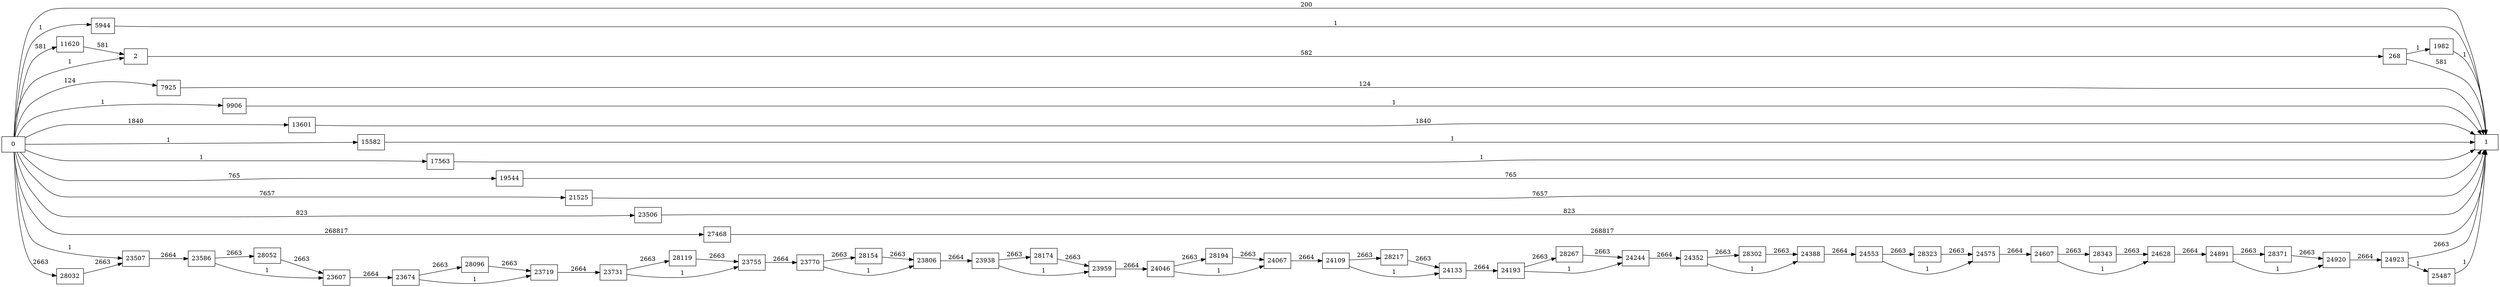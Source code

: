 digraph {
	graph [rankdir=LR]
	node [shape=rectangle]
	2 -> 268 [label=582]
	268 -> 1 [label=581]
	268 -> 1982 [label=1]
	1982 -> 1 [label=1]
	5944 -> 1 [label=1]
	7925 -> 1 [label=124]
	9906 -> 1 [label=1]
	11620 -> 2 [label=581]
	13601 -> 1 [label=1840]
	15582 -> 1 [label=1]
	17563 -> 1 [label=1]
	19544 -> 1 [label=765]
	21525 -> 1 [label=7657]
	23506 -> 1 [label=823]
	23507 -> 23586 [label=2664]
	23586 -> 23607 [label=1]
	23586 -> 28052 [label=2663]
	23607 -> 23674 [label=2664]
	23674 -> 23719 [label=1]
	23674 -> 28096 [label=2663]
	23719 -> 23731 [label=2664]
	23731 -> 23755 [label=1]
	23731 -> 28119 [label=2663]
	23755 -> 23770 [label=2664]
	23770 -> 23806 [label=1]
	23770 -> 28154 [label=2663]
	23806 -> 23938 [label=2664]
	23938 -> 23959 [label=1]
	23938 -> 28174 [label=2663]
	23959 -> 24046 [label=2664]
	24046 -> 24067 [label=1]
	24046 -> 28194 [label=2663]
	24067 -> 24109 [label=2664]
	24109 -> 24133 [label=1]
	24109 -> 28217 [label=2663]
	24133 -> 24193 [label=2664]
	24193 -> 24244 [label=1]
	24193 -> 28267 [label=2663]
	24244 -> 24352 [label=2664]
	24352 -> 24388 [label=1]
	24352 -> 28302 [label=2663]
	24388 -> 24553 [label=2664]
	24553 -> 24575 [label=1]
	24553 -> 28323 [label=2663]
	24575 -> 24607 [label=2664]
	24607 -> 24628 [label=1]
	24607 -> 28343 [label=2663]
	24628 -> 24891 [label=2664]
	24891 -> 24920 [label=1]
	24891 -> 28371 [label=2663]
	24920 -> 24923 [label=2664]
	24923 -> 1 [label=2663]
	24923 -> 25487 [label=1]
	25487 -> 1 [label=1]
	27468 -> 1 [label=268817]
	28032 -> 23507 [label=2663]
	28052 -> 23607 [label=2663]
	28096 -> 23719 [label=2663]
	28119 -> 23755 [label=2663]
	28154 -> 23806 [label=2663]
	28174 -> 23959 [label=2663]
	28194 -> 24067 [label=2663]
	28217 -> 24133 [label=2663]
	28267 -> 24244 [label=2663]
	28302 -> 24388 [label=2663]
	28323 -> 24575 [label=2663]
	28343 -> 24628 [label=2663]
	28371 -> 24920 [label=2663]
	0 -> 2 [label=1]
	0 -> 23507 [label=1]
	0 -> 1 [label=200]
	0 -> 5944 [label=1]
	0 -> 7925 [label=124]
	0 -> 9906 [label=1]
	0 -> 11620 [label=581]
	0 -> 13601 [label=1840]
	0 -> 15582 [label=1]
	0 -> 17563 [label=1]
	0 -> 19544 [label=765]
	0 -> 21525 [label=7657]
	0 -> 23506 [label=823]
	0 -> 27468 [label=268817]
	0 -> 28032 [label=2663]
}
